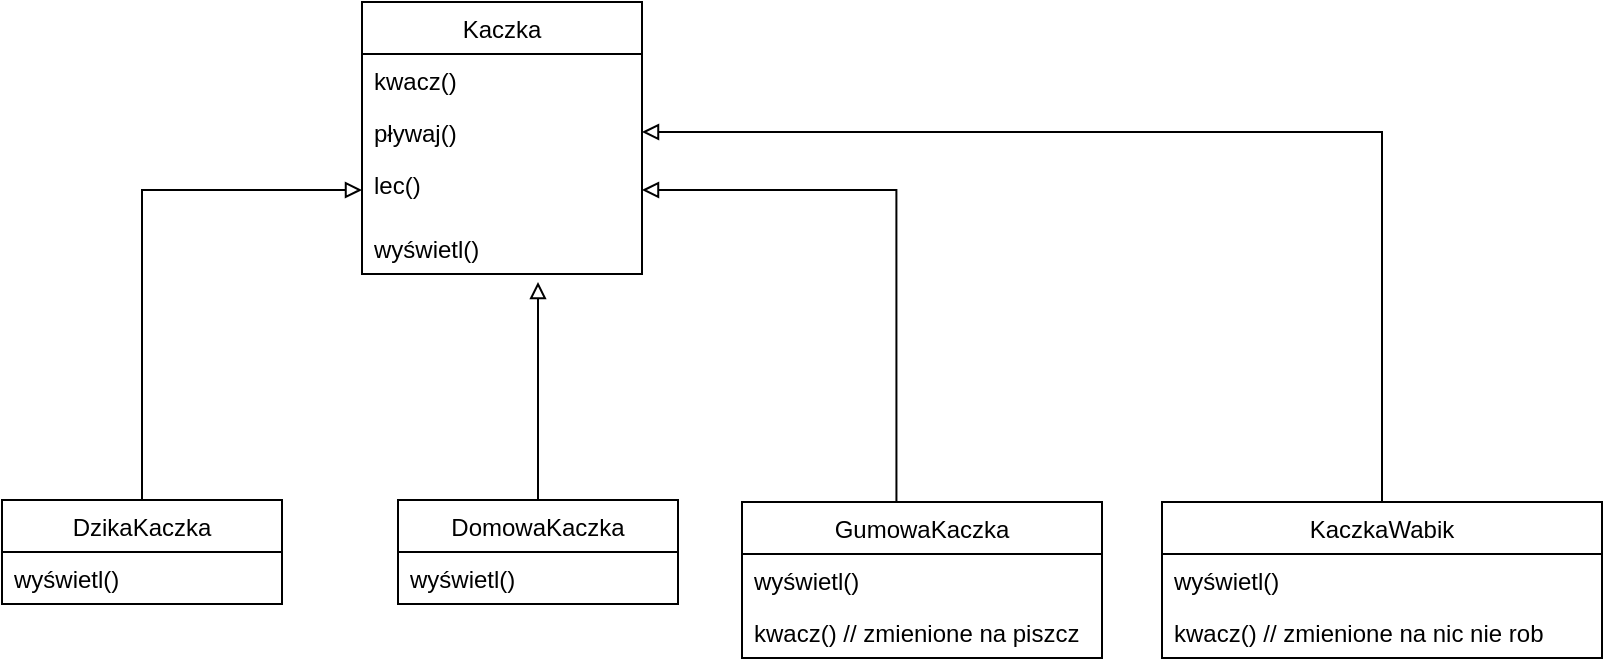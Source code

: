 <mxfile version="20.8.16" type="device"><diagram id="C5RBs43oDa-KdzZeNtuy" name="Page-1"><mxGraphModel dx="2074" dy="1214" grid="1" gridSize="10" guides="1" tooltips="1" connect="1" arrows="1" fold="1" page="1" pageScale="1" pageWidth="827" pageHeight="1169" math="0" shadow="0"><root><mxCell id="WIyWlLk6GJQsqaUBKTNV-0"/><mxCell id="WIyWlLk6GJQsqaUBKTNV-1" parent="WIyWlLk6GJQsqaUBKTNV-0"/><mxCell id="qQmlxbugeCD-QuS5gxEj-4" value="Kaczka" style="swimlane;fontStyle=0;childLayout=stackLayout;horizontal=1;startSize=26;fillColor=none;horizontalStack=0;resizeParent=1;resizeParentMax=0;resizeLast=0;collapsible=1;marginBottom=0;" vertex="1" parent="WIyWlLk6GJQsqaUBKTNV-1"><mxGeometry x="360" y="310" width="140" height="136" as="geometry"><mxRectangle x="360" y="350" width="80" height="30" as="alternateBounds"/></mxGeometry></mxCell><mxCell id="qQmlxbugeCD-QuS5gxEj-5" value="kwacz()" style="text;strokeColor=none;fillColor=none;align=left;verticalAlign=top;spacingLeft=4;spacingRight=4;overflow=hidden;rotatable=0;points=[[0,0.5],[1,0.5]];portConstraint=eastwest;" vertex="1" parent="qQmlxbugeCD-QuS5gxEj-4"><mxGeometry y="26" width="140" height="26" as="geometry"/></mxCell><mxCell id="qQmlxbugeCD-QuS5gxEj-6" value="pływaj()&#10;" style="text;strokeColor=none;fillColor=none;align=left;verticalAlign=top;spacingLeft=4;spacingRight=4;overflow=hidden;rotatable=0;points=[[0,0.5],[1,0.5]];portConstraint=eastwest;" vertex="1" parent="qQmlxbugeCD-QuS5gxEj-4"><mxGeometry y="52" width="140" height="26" as="geometry"/></mxCell><mxCell id="qQmlxbugeCD-QuS5gxEj-7" value="lec()" style="text;strokeColor=none;fillColor=none;align=left;verticalAlign=top;spacingLeft=4;spacingRight=4;overflow=hidden;rotatable=0;points=[[0,0.5],[1,0.5]];portConstraint=eastwest;" vertex="1" parent="qQmlxbugeCD-QuS5gxEj-4"><mxGeometry y="78" width="140" height="32" as="geometry"/></mxCell><mxCell id="qQmlxbugeCD-QuS5gxEj-28" value="wyświetl()&#10;" style="text;strokeColor=none;fillColor=none;align=left;verticalAlign=top;spacingLeft=4;spacingRight=4;overflow=hidden;rotatable=0;points=[[0,0.5],[1,0.5]];portConstraint=eastwest;" vertex="1" parent="qQmlxbugeCD-QuS5gxEj-4"><mxGeometry y="110" width="140" height="26" as="geometry"/></mxCell><mxCell id="qQmlxbugeCD-QuS5gxEj-16" style="edgeStyle=orthogonalEdgeStyle;rounded=0;orthogonalLoop=1;jettySize=auto;html=1;exitX=0.5;exitY=0;exitDx=0;exitDy=0;startArrow=none;startFill=0;endArrow=block;endFill=0;entryX=0;entryY=0.5;entryDx=0;entryDy=0;" edge="1" parent="WIyWlLk6GJQsqaUBKTNV-1" source="qQmlxbugeCD-QuS5gxEj-8" target="qQmlxbugeCD-QuS5gxEj-7"><mxGeometry relative="1" as="geometry"><mxPoint x="380" y="480" as="targetPoint"/></mxGeometry></mxCell><mxCell id="qQmlxbugeCD-QuS5gxEj-8" value="DzikaKaczka" style="swimlane;fontStyle=0;childLayout=stackLayout;horizontal=1;startSize=26;fillColor=none;horizontalStack=0;resizeParent=1;resizeParentMax=0;resizeLast=0;collapsible=1;marginBottom=0;" vertex="1" parent="WIyWlLk6GJQsqaUBKTNV-1"><mxGeometry x="180" y="559" width="140" height="52" as="geometry"/></mxCell><mxCell id="qQmlxbugeCD-QuS5gxEj-11" value="wyświetl()" style="text;strokeColor=none;fillColor=none;align=left;verticalAlign=top;spacingLeft=4;spacingRight=4;overflow=hidden;rotatable=0;points=[[0,0.5],[1,0.5]];portConstraint=eastwest;" vertex="1" parent="qQmlxbugeCD-QuS5gxEj-8"><mxGeometry y="26" width="140" height="26" as="geometry"/></mxCell><mxCell id="qQmlxbugeCD-QuS5gxEj-17" style="edgeStyle=orthogonalEdgeStyle;rounded=0;orthogonalLoop=1;jettySize=auto;html=1;exitX=0.5;exitY=0;exitDx=0;exitDy=0;startArrow=none;startFill=0;endArrow=block;endFill=0;" edge="1" parent="WIyWlLk6GJQsqaUBKTNV-1" source="qQmlxbugeCD-QuS5gxEj-12"><mxGeometry relative="1" as="geometry"><mxPoint x="448" y="450" as="targetPoint"/></mxGeometry></mxCell><mxCell id="qQmlxbugeCD-QuS5gxEj-12" value="DomowaKaczka" style="swimlane;fontStyle=0;childLayout=stackLayout;horizontal=1;startSize=26;fillColor=none;horizontalStack=0;resizeParent=1;resizeParentMax=0;resizeLast=0;collapsible=1;marginBottom=0;" vertex="1" parent="WIyWlLk6GJQsqaUBKTNV-1"><mxGeometry x="378" y="559" width="140" height="52" as="geometry"/></mxCell><mxCell id="qQmlxbugeCD-QuS5gxEj-15" value="wyświetl()" style="text;strokeColor=none;fillColor=none;align=left;verticalAlign=top;spacingLeft=4;spacingRight=4;overflow=hidden;rotatable=0;points=[[0,0.5],[1,0.5]];portConstraint=eastwest;" vertex="1" parent="qQmlxbugeCD-QuS5gxEj-12"><mxGeometry y="26" width="140" height="26" as="geometry"/></mxCell><mxCell id="qQmlxbugeCD-QuS5gxEj-21" style="edgeStyle=orthogonalEdgeStyle;rounded=0;orthogonalLoop=1;jettySize=auto;html=1;exitX=0.429;exitY=0;exitDx=0;exitDy=0;entryX=1;entryY=0.5;entryDx=0;entryDy=0;startArrow=none;startFill=0;endArrow=block;endFill=0;exitPerimeter=0;" edge="1" parent="WIyWlLk6GJQsqaUBKTNV-1" source="qQmlxbugeCD-QuS5gxEj-29" target="qQmlxbugeCD-QuS5gxEj-7"><mxGeometry relative="1" as="geometry"><mxPoint x="680" y="559" as="sourcePoint"/></mxGeometry></mxCell><mxCell id="qQmlxbugeCD-QuS5gxEj-29" value="GumowaKaczka" style="swimlane;fontStyle=0;childLayout=stackLayout;horizontal=1;startSize=26;fillColor=none;horizontalStack=0;resizeParent=1;resizeParentMax=0;resizeLast=0;collapsible=1;marginBottom=0;" vertex="1" parent="WIyWlLk6GJQsqaUBKTNV-1"><mxGeometry x="550" y="560" width="180" height="78" as="geometry"><mxRectangle x="360" y="350" width="80" height="30" as="alternateBounds"/></mxGeometry></mxCell><mxCell id="qQmlxbugeCD-QuS5gxEj-30" value="wyświetl()&#10;" style="text;strokeColor=none;fillColor=none;align=left;verticalAlign=top;spacingLeft=4;spacingRight=4;overflow=hidden;rotatable=0;points=[[0,0.5],[1,0.5]];portConstraint=eastwest;" vertex="1" parent="qQmlxbugeCD-QuS5gxEj-29"><mxGeometry y="26" width="180" height="26" as="geometry"/></mxCell><mxCell id="qQmlxbugeCD-QuS5gxEj-34" value="kwacz() // zmienione na piszcz" style="text;strokeColor=none;fillColor=none;align=left;verticalAlign=top;spacingLeft=4;spacingRight=4;overflow=hidden;rotatable=0;points=[[0,0.5],[1,0.5]];portConstraint=eastwest;" vertex="1" parent="qQmlxbugeCD-QuS5gxEj-29"><mxGeometry y="52" width="180" height="26" as="geometry"/></mxCell><mxCell id="qQmlxbugeCD-QuS5gxEj-38" style="edgeStyle=orthogonalEdgeStyle;rounded=0;orthogonalLoop=1;jettySize=auto;html=1;exitX=0.5;exitY=0;exitDx=0;exitDy=0;entryX=1;entryY=0.5;entryDx=0;entryDy=0;startArrow=none;startFill=0;endArrow=block;endFill=0;" edge="1" parent="WIyWlLk6GJQsqaUBKTNV-1" source="qQmlxbugeCD-QuS5gxEj-35" target="qQmlxbugeCD-QuS5gxEj-6"><mxGeometry relative="1" as="geometry"/></mxCell><mxCell id="qQmlxbugeCD-QuS5gxEj-35" value="KaczkaWabik" style="swimlane;fontStyle=0;childLayout=stackLayout;horizontal=1;startSize=26;fillColor=none;horizontalStack=0;resizeParent=1;resizeParentMax=0;resizeLast=0;collapsible=1;marginBottom=0;" vertex="1" parent="WIyWlLk6GJQsqaUBKTNV-1"><mxGeometry x="760" y="560" width="220" height="78" as="geometry"><mxRectangle x="360" y="350" width="80" height="30" as="alternateBounds"/></mxGeometry></mxCell><mxCell id="qQmlxbugeCD-QuS5gxEj-36" value="wyświetl()&#10;" style="text;strokeColor=none;fillColor=none;align=left;verticalAlign=top;spacingLeft=4;spacingRight=4;overflow=hidden;rotatable=0;points=[[0,0.5],[1,0.5]];portConstraint=eastwest;" vertex="1" parent="qQmlxbugeCD-QuS5gxEj-35"><mxGeometry y="26" width="220" height="26" as="geometry"/></mxCell><mxCell id="qQmlxbugeCD-QuS5gxEj-37" value="kwacz() // zmienione na nic nie rob" style="text;strokeColor=none;fillColor=none;align=left;verticalAlign=top;spacingLeft=4;spacingRight=4;overflow=hidden;rotatable=0;points=[[0,0.5],[1,0.5]];portConstraint=eastwest;" vertex="1" parent="qQmlxbugeCD-QuS5gxEj-35"><mxGeometry y="52" width="220" height="26" as="geometry"/></mxCell></root></mxGraphModel></diagram></mxfile>